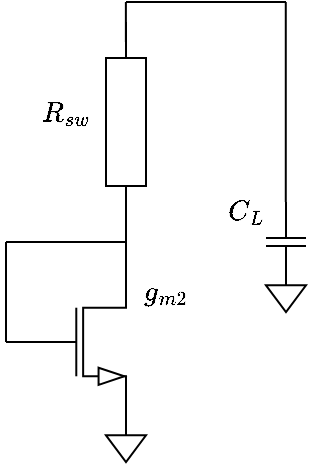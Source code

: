 <mxfile version="20.2.2" type="device"><diagram id="l33sv3kRKKxV32WhtA3i" name="Page-1"><mxGraphModel dx="582" dy="316" grid="1" gridSize="10" guides="1" tooltips="1" connect="1" arrows="1" fold="1" page="1" pageScale="1" pageWidth="850" pageHeight="1100" math="1" shadow="0"><root><mxCell id="0"/><mxCell id="1" parent="0"/><mxCell id="So3fbNhYB9huPskEMkb6-1" value="" style="verticalLabelPosition=bottom;shadow=0;dashed=0;align=center;html=1;verticalAlign=top;shape=mxgraph.electrical.transistors.nmos;pointerEvents=1;" vertex="1" parent="1"><mxGeometry x="260" y="280" width="60" height="100" as="geometry"/></mxCell><mxCell id="So3fbNhYB9huPskEMkb6-2" value="" style="pointerEvents=1;verticalLabelPosition=bottom;shadow=0;dashed=0;align=center;html=1;verticalAlign=top;shape=mxgraph.electrical.resistors.resistor_1;direction=south;" vertex="1" parent="1"><mxGeometry x="310" y="170" width="20" height="100" as="geometry"/></mxCell><mxCell id="So3fbNhYB9huPskEMkb6-3" value="" style="endArrow=none;html=1;rounded=0;" edge="1" parent="1"><mxGeometry width="50" height="50" relative="1" as="geometry"><mxPoint x="260" y="330" as="sourcePoint"/><mxPoint x="260" y="280" as="targetPoint"/></mxGeometry></mxCell><mxCell id="So3fbNhYB9huPskEMkb6-4" value="" style="endArrow=none;html=1;rounded=0;" edge="1" parent="1"><mxGeometry width="50" height="50" relative="1" as="geometry"><mxPoint x="320" y="280" as="sourcePoint"/><mxPoint x="320" y="280" as="targetPoint"/><Array as="points"><mxPoint x="290" y="280"/><mxPoint x="260" y="280"/></Array></mxGeometry></mxCell><mxCell id="So3fbNhYB9huPskEMkb6-5" value="" style="endArrow=none;html=1;rounded=0;" edge="1" parent="1"><mxGeometry width="50" height="50" relative="1" as="geometry"><mxPoint x="320" y="290" as="sourcePoint"/><mxPoint x="320" y="260" as="targetPoint"/></mxGeometry></mxCell><mxCell id="So3fbNhYB9huPskEMkb6-6" value="" style="pointerEvents=1;verticalLabelPosition=bottom;shadow=0;dashed=0;align=center;html=1;verticalAlign=top;shape=mxgraph.electrical.signal_sources.signal_ground;" vertex="1" parent="1"><mxGeometry x="310" y="370" width="20" height="20" as="geometry"/></mxCell><mxCell id="So3fbNhYB9huPskEMkb6-7" value="$$g_{m2}$$" style="text;html=1;strokeColor=none;fillColor=none;align=center;verticalAlign=middle;whiteSpace=wrap;rounded=0;" vertex="1" parent="1"><mxGeometry x="320" y="290" width="40" height="30" as="geometry"/></mxCell><mxCell id="So3fbNhYB9huPskEMkb6-8" value="$$R_{sw}$$" style="text;html=1;strokeColor=none;fillColor=none;align=center;verticalAlign=middle;whiteSpace=wrap;rounded=0;" vertex="1" parent="1"><mxGeometry x="270" y="200" width="40" height="30" as="geometry"/></mxCell><mxCell id="So3fbNhYB9huPskEMkb6-10" value="" style="endArrow=none;html=1;rounded=0;" edge="1" parent="1"><mxGeometry width="50" height="50" relative="1" as="geometry"><mxPoint x="320" y="160" as="sourcePoint"/><mxPoint x="400" y="160" as="targetPoint"/></mxGeometry></mxCell><mxCell id="So3fbNhYB9huPskEMkb6-11" value="" style="endArrow=none;html=1;rounded=0;" edge="1" parent="1"><mxGeometry width="50" height="50" relative="1" as="geometry"><mxPoint x="319.94" y="160" as="sourcePoint"/><mxPoint x="319.94" y="180" as="targetPoint"/></mxGeometry></mxCell><mxCell id="So3fbNhYB9huPskEMkb6-12" value="" style="pointerEvents=1;verticalLabelPosition=bottom;shadow=0;dashed=0;align=center;html=1;verticalAlign=top;shape=mxgraph.electrical.capacitors.capacitor_1;direction=south;" vertex="1" parent="1"><mxGeometry x="390" y="260" width="20" height="40" as="geometry"/></mxCell><mxCell id="So3fbNhYB9huPskEMkb6-13" value="" style="endArrow=none;html=1;rounded=0;" edge="1" parent="1"><mxGeometry width="50" height="50" relative="1" as="geometry"><mxPoint x="399.89" y="160" as="sourcePoint"/><mxPoint x="399.89" y="260" as="targetPoint"/></mxGeometry></mxCell><mxCell id="So3fbNhYB9huPskEMkb6-14" value="" style="pointerEvents=1;verticalLabelPosition=bottom;shadow=0;dashed=0;align=center;html=1;verticalAlign=top;shape=mxgraph.electrical.signal_sources.signal_ground;" vertex="1" parent="1"><mxGeometry x="390" y="295" width="20" height="20" as="geometry"/></mxCell><mxCell id="So3fbNhYB9huPskEMkb6-15" value="$$C_{L}$$" style="text;html=1;strokeColor=none;fillColor=none;align=center;verticalAlign=middle;whiteSpace=wrap;rounded=0;" vertex="1" parent="1"><mxGeometry x="360" y="250" width="40" height="30" as="geometry"/></mxCell></root></mxGraphModel></diagram></mxfile>
